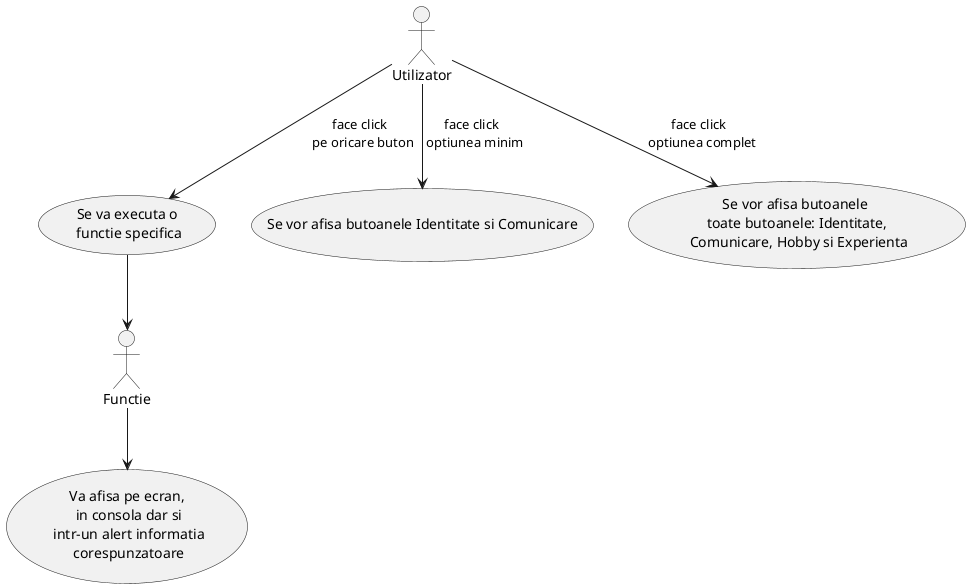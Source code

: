@startuml
'https://plantuml.com/use-case-diagram

actor Utilizator as u
actor Functie as f
usecase "Se va executa o\n functie specifica" as U1
usecase "Se vor afisa butoanele Identitate si Comunicare" as U3
usecase "Se vor afisa butoanele \n toate butoanele: Identitate, \n Comunicare, Hobby si Experienta" as U4
usecase "Va afisa pe ecran,\n in consola dar si\n intr-un alert informatia\n corespunzatoare" as U2
u --> U1:face click \n pe oricare buton
u --> U3:face click \n optiunea minim
u --> U4:face click \n optiunea complet
f --> U2
U1 --> f
@enduml